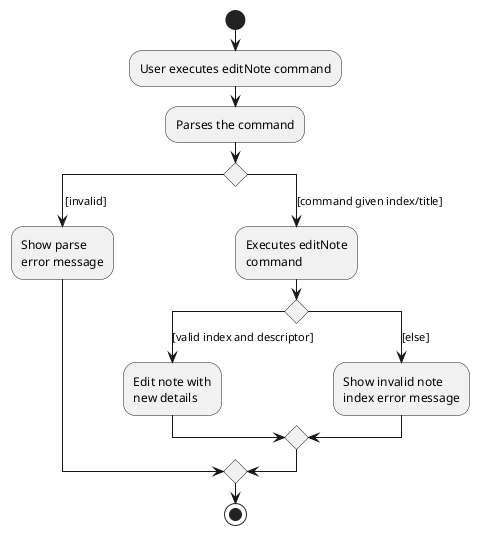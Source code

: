 @startuml
start
:User executes editNote command;

:Parses the command;

switch ()

case ( [invalid] )
  :Show parse
  error message;

case ([command given index/title])
  :Executes editNote
  command;

  switch()
  case ([valid index and descriptor])
  :Edit note with
  new details;

  case ([else])
  :Show invalid note
  index error message;

  endswitch


endswitch
stop
@enduml